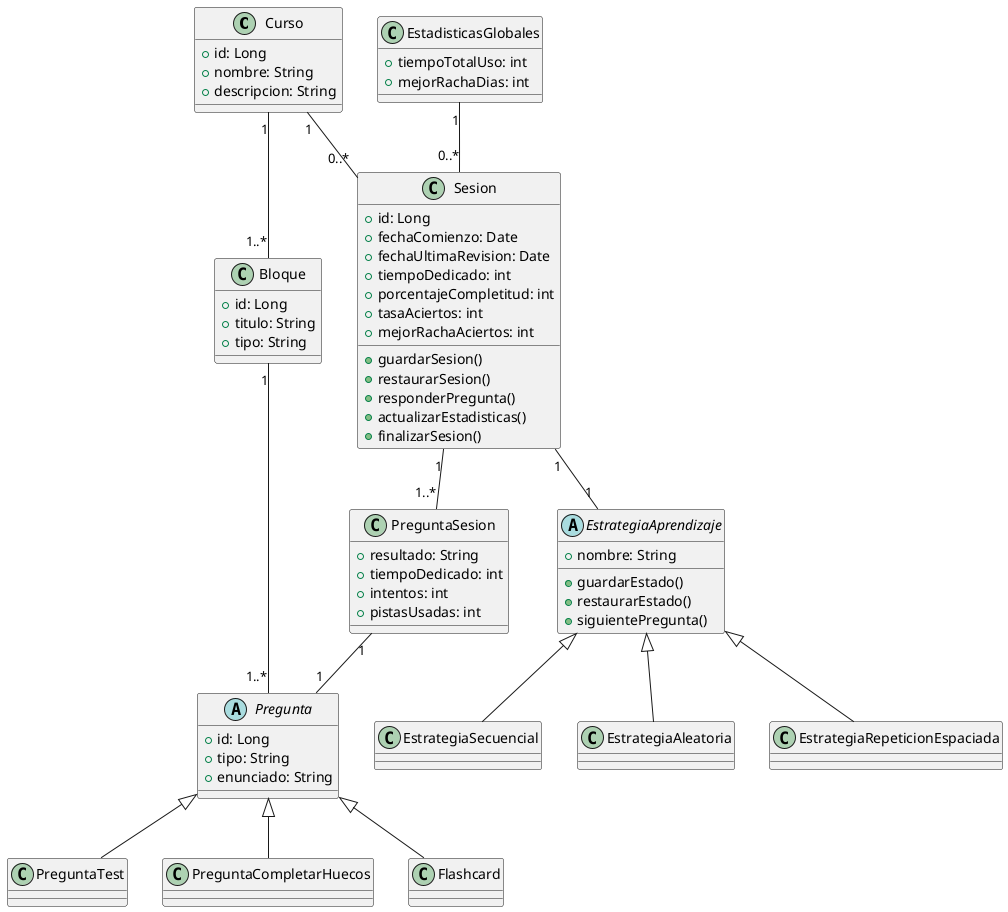 @startuml clases 
class Curso {
  +id: Long
  +nombre: String
  +descripcion: String
}
class Bloque {
  +id: Long
  +titulo: String
  +tipo: String
}
abstract class Pregunta {
  +id: Long
  +tipo: String
  +enunciado: String
}
class PreguntaTest
class PreguntaCompletarHuecos
class Flashcard

class Sesion {
  +id: Long
  +fechaComienzo: Date
  +fechaUltimaRevision: Date
  +tiempoDedicado: int
  +porcentajeCompletitud: int
  +tasaAciertos: int
  +mejorRachaAciertos: int
  +guardarSesion()
  +restaurarSesion()
  +responderPregunta()
  +actualizarEstadisticas()
  +finalizarSesion()
}

class PreguntaSesion {
  +resultado: String
  +tiempoDedicado: int
  +intentos: int
  +pistasUsadas: int
}
abstract class EstrategiaAprendizaje {
  +nombre: String
  +guardarEstado()
  +restaurarEstado()
  +siguientePregunta()
}
class EstrategiaSecuencial
class EstrategiaAleatoria
class EstrategiaRepeticionEspaciada
class EstadisticasGlobales {
  +tiempoTotalUso: int
  +mejorRachaDias: int
}

Curso "1" -- "1..*" Bloque
Bloque "1" -- "1..*" Pregunta
Pregunta <|-- PreguntaTest
Pregunta <|-- PreguntaCompletarHuecos
Pregunta <|-- Flashcard
Curso "1" -- "0..*" Sesion
Sesion "1" -- "1" EstrategiaAprendizaje
Sesion "1" -- "1..*" PreguntaSesion
PreguntaSesion "1" -- "1" Pregunta
EstadisticasGlobales "1" -- "0..*" Sesion
EstrategiaAprendizaje <|-- EstrategiaSecuencial
EstrategiaAprendizaje <|-- EstrategiaAleatoria
EstrategiaAprendizaje <|-- EstrategiaRepeticionEspaciada
@enduml
